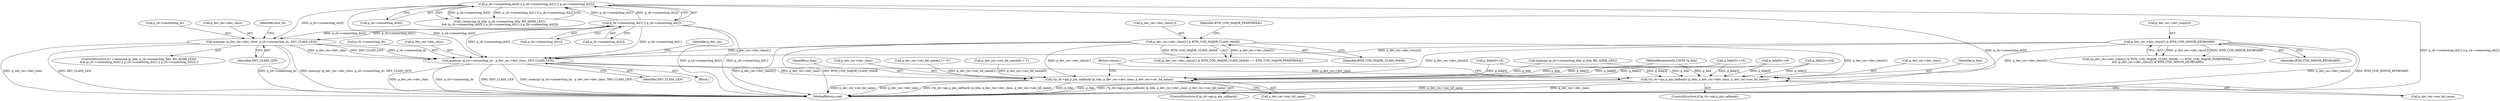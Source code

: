 digraph "0_Android_c677ee92595335233eb0e7b59809a1a94e7a678a_0@API" {
"1000399" [label="(Call,memcpy (p_cb->connecting_dc,  p_dev_rec->dev_class, DEV_CLASS_LEN))"];
"1000290" [label="(Call,p_cb->connecting_dc[0] || p_cb->connecting_dc[1] || p_cb->connecting_dc[2])"];
"1000296" [label="(Call,p_cb->connecting_dc[1] || p_cb->connecting_dc[2])"];
"1000307" [label="(Call,memcpy (p_dev_rec->dev_class, p_cb->connecting_dc, DEV_CLASS_LEN))"];
"1000368" [label="(Call,p_dev_rec->dev_class[2] & BTM_COD_MINOR_KEYBOARD)"];
"1000360" [label="(Call,p_dev_rec->dev_class[1] & BTM_COD_MAJOR_CLASS_MASK)"];
"1000427" [label="(Call,(*p_cb->api.p_pin_callback) (p_bda, p_dev_rec->dev_class, p_dev_rec->sec_bd_name))"];
"1000481" [label="(Call,(*p_cb->api.p_pin_callback) (p_bda, p_dev_rec->dev_class, p_dev_rec->sec_bd_name))"];
"1000481" [label="(Call,(*p_cb->api.p_pin_callback) (p_bda, p_dev_rec->dev_class, p_dev_rec->sec_bd_name))"];
"1000482" [label="(Identifier,p_bda)"];
"1000307" [label="(Call,memcpy (p_dev_rec->dev_class, p_cb->connecting_dc, DEV_CLASS_LEN))"];
"1000486" [label="(Call,p_dev_rec->sec_bd_name)"];
"1000374" [label="(Identifier,BTM_COD_MINOR_KEYBOARD)"];
"1000490" [label="(MethodReturn,void)"];
"1000427" [label="(Call,(*p_cb->api.p_pin_callback) (p_bda, p_dev_rec->dev_class, p_dev_rec->sec_bd_name))"];
"1000475" [label="(ControlStructure,if (p_cb->api.p_pin_callback))"];
"1000311" [label="(Call,p_cb->connecting_dc)"];
"1000281" [label="(ControlStructure,if ( (!memcmp (p_bda, p_cb->connecting_bda, BD_ADDR_LEN))\n && (p_cb->connecting_dc[0] || p_cb->connecting_dc[1] || p_cb->connecting_dc[2]) ))"];
"1000314" [label="(Identifier,DEV_CLASS_LEN)"];
"1000367" [label="(Identifier,BTM_COD_MAJOR_PERIPHERAL)"];
"1000297" [label="(Call,p_cb->connecting_dc[1])"];
"1000291" [label="(Call,p_cb->connecting_dc[0])"];
"1000360" [label="(Call,p_dev_rec->dev_class[1] & BTM_COD_MAJOR_CLASS_MASK)"];
"1000483" [label="(Call,p_dev_rec->dev_class)"];
"1000369" [label="(Call,p_dev_rec->dev_class[2])"];
"1000359" [label="(Call,(p_dev_rec->dev_class[1] & BTM_COD_MAJOR_CLASS_MASK) == BTM_COD_MAJOR_PERIPHERAL)"];
"1000406" [label="(Identifier,DEV_CLASS_LEN)"];
"1000432" [label="(Call,p_dev_rec->sec_bd_name)"];
"1000290" [label="(Call,p_cb->connecting_dc[0] || p_cb->connecting_dc[1] || p_cb->connecting_dc[2])"];
"1000138" [label="(Call,p_bda[0]<<8)"];
"1000147" [label="(Call,p_bda[2]<<24)"];
"1000308" [label="(Call,p_dev_rec->dev_class)"];
"1000390" [label="(Block,)"];
"1000393" [label="(Call,memcpy (p_cb->connecting_bda, p_bda, BD_ADDR_LEN))"];
"1000153" [label="(Call,p_bda[3]<<16)"];
"1000410" [label="(Identifier,p_dev_rec)"];
"1000489" [label="(Return,return;)"];
"1000159" [label="(Call,p_bda[4]<<8)"];
"1000461" [label="(Call,p_dev_rec->sec_bd_name[1] = '0')"];
"1000421" [label="(ControlStructure,if (p_cb->api.p_pin_callback))"];
"1000429" [label="(Call,p_dev_rec->dev_class)"];
"1000428" [label="(Identifier,p_bda)"];
"1000282" [label="(Call,(!memcmp (p_bda, p_cb->connecting_bda, BD_ADDR_LEN))\n && (p_cb->connecting_dc[0] || p_cb->connecting_dc[1] || p_cb->connecting_dc[2]))"];
"1000400" [label="(Call,p_cb->connecting_dc)"];
"1000454" [label="(Call,p_dev_rec->sec_bd_name[0] = 'f')"];
"1000399" [label="(Call,memcpy (p_cb->connecting_dc,  p_dev_rec->dev_class, DEV_CLASS_LEN))"];
"1000358" [label="(Call,((p_dev_rec->dev_class[1] & BTM_COD_MAJOR_CLASS_MASK) == BTM_COD_MAJOR_PERIPHERAL)\n && (p_dev_rec->dev_class[2] & BTM_COD_MINOR_KEYBOARD))"];
"1000368" [label="(Call,p_dev_rec->dev_class[2] & BTM_COD_MINOR_KEYBOARD)"];
"1000361" [label="(Call,p_dev_rec->dev_class[1])"];
"1000403" [label="(Call,p_dev_rec->dev_class)"];
"1000123" [label="(MethodParameterIn,UINT8 *p_bda)"];
"1000302" [label="(Call,p_cb->connecting_dc[2])"];
"1000366" [label="(Identifier,BTM_COD_MAJOR_CLASS_MASK)"];
"1000318" [label="(Identifier,btm_cb)"];
"1000296" [label="(Call,p_cb->connecting_dc[1] || p_cb->connecting_dc[2])"];
"1000399" -> "1000390"  [label="AST: "];
"1000399" -> "1000406"  [label="CFG: "];
"1000400" -> "1000399"  [label="AST: "];
"1000403" -> "1000399"  [label="AST: "];
"1000406" -> "1000399"  [label="AST: "];
"1000410" -> "1000399"  [label="CFG: "];
"1000399" -> "1000490"  [label="DDG: p_dev_rec->dev_class"];
"1000399" -> "1000490"  [label="DDG: p_cb->connecting_dc"];
"1000399" -> "1000490"  [label="DDG: DEV_CLASS_LEN"];
"1000399" -> "1000490"  [label="DDG: memcpy (p_cb->connecting_dc,  p_dev_rec->dev_class, DEV_CLASS_LEN)"];
"1000290" -> "1000399"  [label="DDG: p_cb->connecting_dc[0]"];
"1000307" -> "1000399"  [label="DDG: p_cb->connecting_dc"];
"1000307" -> "1000399"  [label="DDG: p_dev_rec->dev_class"];
"1000307" -> "1000399"  [label="DDG: DEV_CLASS_LEN"];
"1000296" -> "1000399"  [label="DDG: p_cb->connecting_dc[2]"];
"1000296" -> "1000399"  [label="DDG: p_cb->connecting_dc[1]"];
"1000368" -> "1000399"  [label="DDG: p_dev_rec->dev_class[2]"];
"1000360" -> "1000399"  [label="DDG: p_dev_rec->dev_class[1]"];
"1000399" -> "1000427"  [label="DDG: p_dev_rec->dev_class"];
"1000399" -> "1000481"  [label="DDG: p_dev_rec->dev_class"];
"1000290" -> "1000282"  [label="AST: "];
"1000290" -> "1000291"  [label="CFG: "];
"1000290" -> "1000296"  [label="CFG: "];
"1000291" -> "1000290"  [label="AST: "];
"1000296" -> "1000290"  [label="AST: "];
"1000282" -> "1000290"  [label="CFG: "];
"1000290" -> "1000490"  [label="DDG: p_cb->connecting_dc[0]"];
"1000290" -> "1000490"  [label="DDG: p_cb->connecting_dc[1] || p_cb->connecting_dc[2]"];
"1000290" -> "1000282"  [label="DDG: p_cb->connecting_dc[0]"];
"1000290" -> "1000282"  [label="DDG: p_cb->connecting_dc[1] || p_cb->connecting_dc[2]"];
"1000296" -> "1000290"  [label="DDG: p_cb->connecting_dc[1]"];
"1000296" -> "1000290"  [label="DDG: p_cb->connecting_dc[2]"];
"1000290" -> "1000307"  [label="DDG: p_cb->connecting_dc[0]"];
"1000296" -> "1000297"  [label="CFG: "];
"1000296" -> "1000302"  [label="CFG: "];
"1000297" -> "1000296"  [label="AST: "];
"1000302" -> "1000296"  [label="AST: "];
"1000296" -> "1000490"  [label="DDG: p_cb->connecting_dc[2]"];
"1000296" -> "1000490"  [label="DDG: p_cb->connecting_dc[1]"];
"1000296" -> "1000307"  [label="DDG: p_cb->connecting_dc[2]"];
"1000296" -> "1000307"  [label="DDG: p_cb->connecting_dc[1]"];
"1000307" -> "1000281"  [label="AST: "];
"1000307" -> "1000314"  [label="CFG: "];
"1000308" -> "1000307"  [label="AST: "];
"1000311" -> "1000307"  [label="AST: "];
"1000314" -> "1000307"  [label="AST: "];
"1000318" -> "1000307"  [label="CFG: "];
"1000307" -> "1000490"  [label="DDG: p_cb->connecting_dc"];
"1000307" -> "1000490"  [label="DDG: memcpy (p_dev_rec->dev_class, p_cb->connecting_dc, DEV_CLASS_LEN)"];
"1000307" -> "1000490"  [label="DDG: p_dev_rec->dev_class"];
"1000307" -> "1000490"  [label="DDG: DEV_CLASS_LEN"];
"1000368" -> "1000358"  [label="AST: "];
"1000368" -> "1000374"  [label="CFG: "];
"1000369" -> "1000368"  [label="AST: "];
"1000374" -> "1000368"  [label="AST: "];
"1000358" -> "1000368"  [label="CFG: "];
"1000368" -> "1000490"  [label="DDG: p_dev_rec->dev_class[2]"];
"1000368" -> "1000490"  [label="DDG: BTM_COD_MINOR_KEYBOARD"];
"1000368" -> "1000358"  [label="DDG: p_dev_rec->dev_class[2]"];
"1000368" -> "1000358"  [label="DDG: BTM_COD_MINOR_KEYBOARD"];
"1000368" -> "1000427"  [label="DDG: p_dev_rec->dev_class[2]"];
"1000368" -> "1000481"  [label="DDG: p_dev_rec->dev_class[2]"];
"1000360" -> "1000359"  [label="AST: "];
"1000360" -> "1000366"  [label="CFG: "];
"1000361" -> "1000360"  [label="AST: "];
"1000366" -> "1000360"  [label="AST: "];
"1000367" -> "1000360"  [label="CFG: "];
"1000360" -> "1000490"  [label="DDG: p_dev_rec->dev_class[1]"];
"1000360" -> "1000490"  [label="DDG: BTM_COD_MAJOR_CLASS_MASK"];
"1000360" -> "1000359"  [label="DDG: p_dev_rec->dev_class[1]"];
"1000360" -> "1000359"  [label="DDG: BTM_COD_MAJOR_CLASS_MASK"];
"1000360" -> "1000427"  [label="DDG: p_dev_rec->dev_class[1]"];
"1000360" -> "1000481"  [label="DDG: p_dev_rec->dev_class[1]"];
"1000427" -> "1000421"  [label="AST: "];
"1000427" -> "1000432"  [label="CFG: "];
"1000428" -> "1000427"  [label="AST: "];
"1000429" -> "1000427"  [label="AST: "];
"1000432" -> "1000427"  [label="AST: "];
"1000489" -> "1000427"  [label="CFG: "];
"1000427" -> "1000490"  [label="DDG: p_bda"];
"1000427" -> "1000490"  [label="DDG: (*p_cb->api.p_pin_callback) (p_bda, p_dev_rec->dev_class, p_dev_rec->sec_bd_name)"];
"1000427" -> "1000490"  [label="DDG: p_dev_rec->sec_bd_name"];
"1000427" -> "1000490"  [label="DDG: p_dev_rec->dev_class"];
"1000393" -> "1000427"  [label="DDG: p_bda"];
"1000159" -> "1000427"  [label="DDG: p_bda[4]"];
"1000147" -> "1000427"  [label="DDG: p_bda[2]"];
"1000153" -> "1000427"  [label="DDG: p_bda[3]"];
"1000138" -> "1000427"  [label="DDG: p_bda[0]"];
"1000123" -> "1000427"  [label="DDG: p_bda"];
"1000481" -> "1000475"  [label="AST: "];
"1000481" -> "1000486"  [label="CFG: "];
"1000482" -> "1000481"  [label="AST: "];
"1000483" -> "1000481"  [label="AST: "];
"1000486" -> "1000481"  [label="AST: "];
"1000489" -> "1000481"  [label="CFG: "];
"1000481" -> "1000490"  [label="DDG: p_dev_rec->sec_bd_name"];
"1000481" -> "1000490"  [label="DDG: p_dev_rec->dev_class"];
"1000481" -> "1000490"  [label="DDG: (*p_cb->api.p_pin_callback) (p_bda, p_dev_rec->dev_class, p_dev_rec->sec_bd_name)"];
"1000481" -> "1000490"  [label="DDG: p_bda"];
"1000393" -> "1000481"  [label="DDG: p_bda"];
"1000159" -> "1000481"  [label="DDG: p_bda[4]"];
"1000147" -> "1000481"  [label="DDG: p_bda[2]"];
"1000153" -> "1000481"  [label="DDG: p_bda[3]"];
"1000138" -> "1000481"  [label="DDG: p_bda[0]"];
"1000123" -> "1000481"  [label="DDG: p_bda"];
"1000454" -> "1000481"  [label="DDG: p_dev_rec->sec_bd_name[0]"];
"1000461" -> "1000481"  [label="DDG: p_dev_rec->sec_bd_name[1]"];
}
